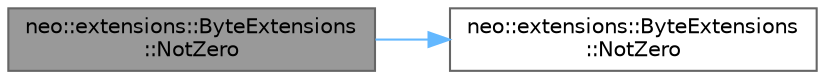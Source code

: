 digraph "neo::extensions::ByteExtensions::NotZero"
{
 // LATEX_PDF_SIZE
  bgcolor="transparent";
  edge [fontname=Helvetica,fontsize=10,labelfontname=Helvetica,labelfontsize=10];
  node [fontname=Helvetica,fontsize=10,shape=box,height=0.2,width=0.4];
  rankdir="LR";
  Node1 [id="Node000001",label="neo::extensions::ByteExtensions\l::NotZero",height=0.2,width=0.4,color="gray40", fillcolor="grey60", style="filled", fontcolor="black",tooltip="Checks if all bytes are zero in a byte array."];
  Node1 -> Node2 [id="edge1_Node000001_Node000002",color="steelblue1",style="solid",tooltip=" "];
  Node2 [id="Node000002",label="neo::extensions::ByteExtensions\l::NotZero",height=0.2,width=0.4,color="grey40", fillcolor="white", style="filled",URL="$classneo_1_1extensions_1_1_byte_extensions.html#a05a4ddde2937897a10723161a940dc7a",tooltip="Checks if all bytes are zero in a byte array."];
}
